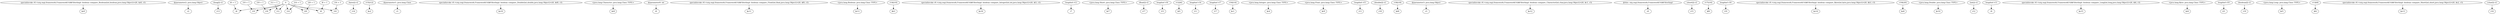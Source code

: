 digraph g {
0[label="specialinvoke r0.<org.osgi.framework.FrameworkUtil$FilterImpl: boolean compare_Boolean(int,boolean,java.lang.Object)>(i0, $z8, r3)"]
1[label="$z9"]
0->1[label=""]
2[label="@parameter2: java.lang.Object"]
3[label="r2"]
2->3[label=""]
4[label="(long[]) r2"]
5[label="r13"]
4->5[label=""]
6[label="0"]
7[label="i6"]
6->7[label=""]
8[label="(byte[]) r2"]
9[label="r14"]
8->9[label=""]
10[label="r15[i12]"]
11[label="$s2"]
10->11[label=""]
12[label="i10"]
6->12[label=""]
13[label="@parameter1: java.lang.Class"]
14[label="r1"]
13->14[label=""]
15[label="specialinvoke r0.<org.osgi.framework.FrameworkUtil$FilterImpl: boolean compare_Double(int,double,java.lang.Object)>(i0, $d0, r3)"]
16[label="$z10"]
15->16[label=""]
17[label="i18 + 1"]
18[label="i18"]
17->18[label=""]
19[label="<java.lang.Character: java.lang.Class TYPE>"]
20[label="$r8"]
19->20[label=""]
21[label="@parameter0: int"]
22[label="i0"]
21->22[label=""]
23[label="specialinvoke r0.<org.osgi.framework.FrameworkUtil$FilterImpl: boolean compare_Float(int,float,java.lang.Object)>(i0, $f0, r3)"]
24[label="$z11"]
23->24[label=""]
25[label="<java.lang.Boolean: java.lang.Class TYPE>"]
26[label="$r11"]
25->26[label=""]
27[label="i12 + 1"]
28[label="i12"]
27->28[label=""]
29[label="r14[i10]"]
30[label="$b3"]
29->30[label=""]
31[label="i14"]
6->31[label=""]
32[label="specialinvoke r0.<org.osgi.framework.FrameworkUtil$FilterImpl: boolean compare_Integer(int,int,java.lang.Object)>(i0, $i5, r3)"]
33[label="$z16"]
32->33[label=""]
34[label="lengthof r12"]
35[label="i7"]
34->35[label=""]
36[label="<java.lang.Short: java.lang.Class TYPE>"]
37[label="$r7"]
36->37[label=""]
38[label="(float[]) r2"]
39[label="r17"]
38->39[label=""]
40[label="lengthof r16"]
41[label="i15"]
40->41[label=""]
42[label="r12[i6]"]
43[label="$i5"]
42->43[label=""]
6->28[label=""]
44[label="lengthof r14"]
45[label="i11"]
44->45[label=""]
46[label="lengthof r17"]
47[label="i17"]
46->47[label=""]
48[label="r16[i14]"]
49[label="$c1"]
48->49[label=""]
50[label="i20"]
6->50[label=""]
51[label="i20 + 1"]
51->50[label=""]
52[label="<java.lang.Integer: java.lang.Class TYPE>"]
53[label="$r4"]
52->53[label=""]
54[label="<java.lang.Float: java.lang.Class TYPE>"]
55[label="$r9"]
54->55[label=""]
56[label="lengthof r15"]
57[label="i13"]
56->57[label=""]
58[label="(double[]) r2"]
59[label="r18"]
58->59[label=""]
60[label="r18[i18]"]
61[label="$d0"]
60->61[label=""]
62[label="@parameter3: java.lang.Object"]
63[label="r3"]
62->63[label=""]
64[label="specialinvoke r0.<org.osgi.framework.FrameworkUtil$FilterImpl: boolean compare_Character(int,char,java.lang.Object)>(i0, $c1, r3)"]
65[label="$z12"]
64->65[label=""]
66[label="i8"]
6->66[label=""]
67[label="@this: org.osgi.framework.FrameworkUtil$FilterImpl"]
68[label="r0"]
67->68[label=""]
69[label="i16"]
6->69[label=""]
70[label="i10 + 1"]
70->12[label=""]
71[label="(short[]) r2"]
72[label="r15"]
71->72[label=""]
73[label="r17[i16]"]
74[label="$f0"]
73->74[label=""]
75[label="lengthof r18"]
76[label="i19"]
75->76[label=""]
77[label="specialinvoke r0.<org.osgi.framework.FrameworkUtil$FilterImpl: boolean compare_Byte(int,byte,java.lang.Object)>(i0, $b3, r3)"]
78[label="$z14"]
77->78[label=""]
79[label="i8 + 1"]
79->66[label=""]
80[label="i6 + 1"]
80->7[label=""]
81[label="r19[i20]"]
82[label="$z8"]
81->82[label=""]
83[label="<java.lang.Double: java.lang.Class TYPE>"]
84[label="$r10"]
83->84[label=""]
85[label="(int[]) r2"]
86[label="r12"]
85->86[label=""]
87[label="lengthof r13"]
88[label="i9"]
87->88[label=""]
89[label="specialinvoke r0.<org.osgi.framework.FrameworkUtil$FilterImpl: boolean compare_Long(int,long,java.lang.Object)>(i0, $l4, r3)"]
90[label="$z15"]
89->90[label=""]
91[label="<java.lang.Byte: java.lang.Class TYPE>"]
92[label="$r6"]
91->92[label=""]
93[label="lengthof r19"]
94[label="i21"]
93->94[label=""]
95[label="(boolean[]) r2"]
96[label="r19"]
95->96[label=""]
97[label="<java.lang.Long: java.lang.Class TYPE>"]
98[label="$r5"]
97->98[label=""]
99[label="r13[i8]"]
100[label="$l4"]
99->100[label=""]
101[label="specialinvoke r0.<org.osgi.framework.FrameworkUtil$FilterImpl: boolean compare_Short(int,short,java.lang.Object)>(i0, $s2, r3)"]
102[label="$z13"]
101->102[label=""]
103[label="i16 + 1"]
103->69[label=""]
6->18[label=""]
104[label="(char[]) r2"]
105[label="r16"]
104->105[label=""]
106[label="i14 + 1"]
106->31[label=""]
}